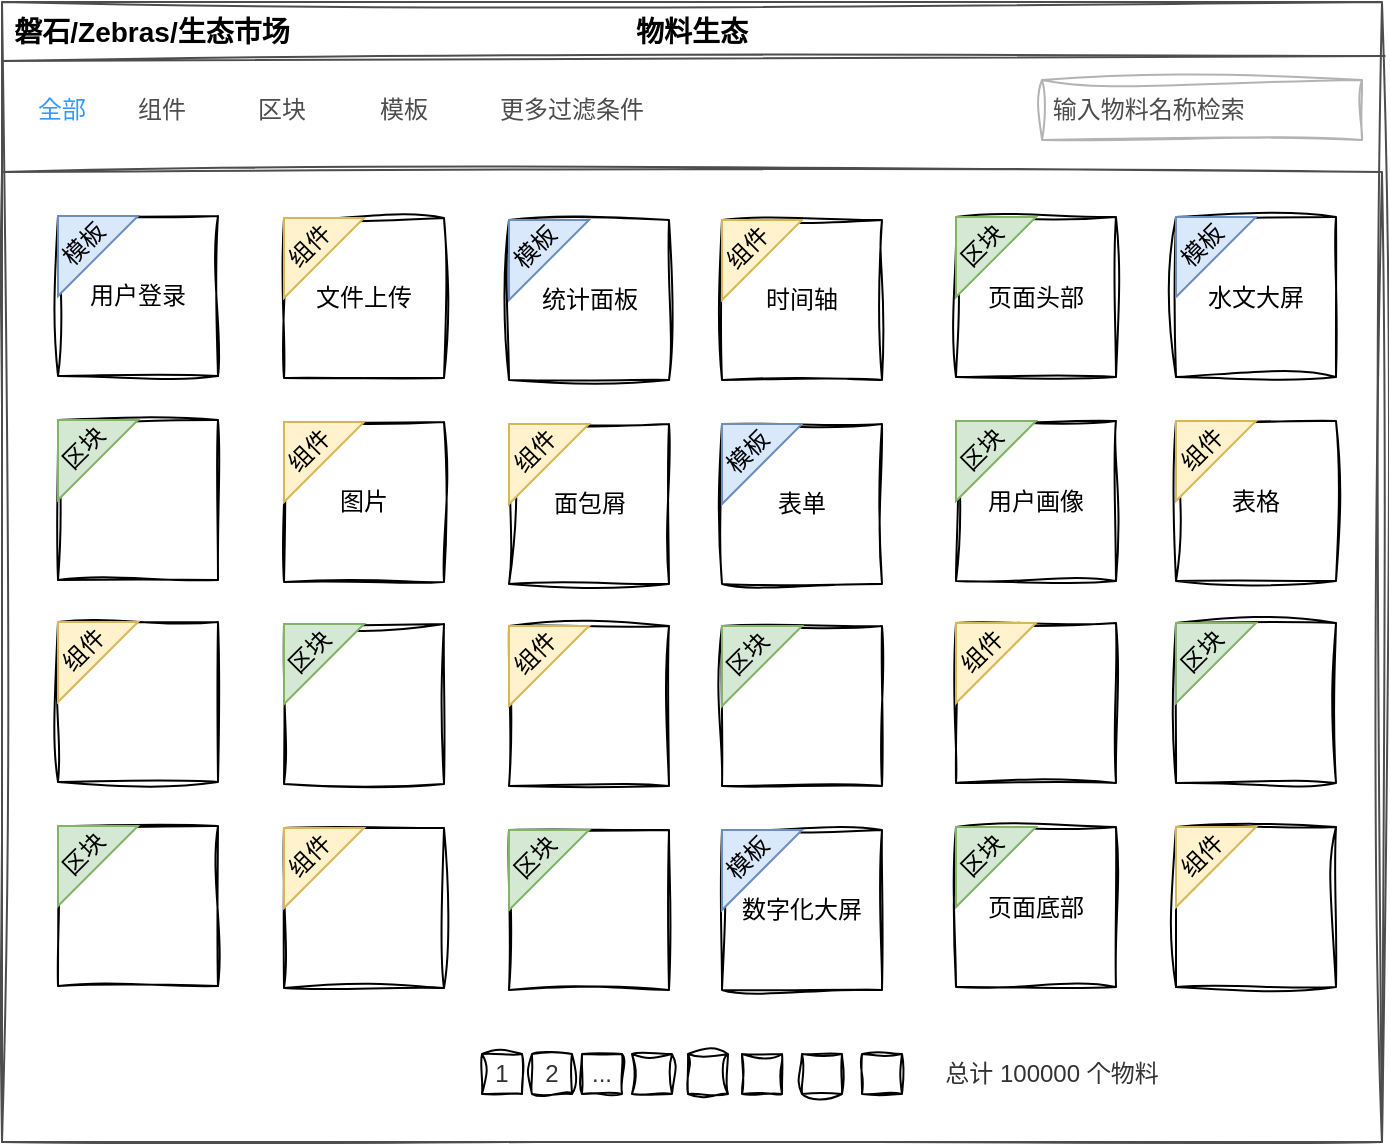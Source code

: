 <mxfile version="23.1.5" type="github">
  <diagram name="第 1 页" id="OyjIwlZL_Nj2LDqeHZL8">
    <mxGraphModel dx="1259" dy="702" grid="1" gridSize="10" guides="1" tooltips="1" connect="1" arrows="1" fold="1" page="1" pageScale="1" pageWidth="827" pageHeight="1169" math="0" shadow="0">
      <root>
        <mxCell id="0" />
        <mxCell id="1" parent="0" />
        <mxCell id="6N8xe3_TxVTpXBkaAM9S-1" value="" style="rounded=0;whiteSpace=wrap;html=1;fillColor=none;strokeColor=#4D4D4D;shadow=0;sketch=1;curveFitting=1;jiggle=2;" vertex="1" parent="1">
          <mxGeometry x="60" y="140" width="690" height="570" as="geometry" />
        </mxCell>
        <mxCell id="6N8xe3_TxVTpXBkaAM9S-2" value="" style="rounded=0;whiteSpace=wrap;html=1;fillColor=none;strokeColor=#4D4D4D;shadow=0;sketch=1;curveFitting=1;jiggle=2;" vertex="1" parent="1">
          <mxGeometry x="60" y="225" width="690" height="485" as="geometry" />
        </mxCell>
        <mxCell id="6N8xe3_TxVTpXBkaAM9S-4" value="物料生态" style="text;html=1;align=center;verticalAlign=middle;whiteSpace=wrap;rounded=0;fontSize=14;fontStyle=1;shadow=0;sketch=1;curveFitting=1;jiggle=2;" vertex="1" parent="1">
          <mxGeometry x="375" y="140" width="60" height="30" as="geometry" />
        </mxCell>
        <mxCell id="6N8xe3_TxVTpXBkaAM9S-5" value="磐石/Zebras/生态市场" style="text;html=1;align=center;verticalAlign=middle;whiteSpace=wrap;rounded=0;fontSize=14;fontStyle=1;shadow=0;sketch=1;curveFitting=1;jiggle=2;" vertex="1" parent="1">
          <mxGeometry x="60" y="140" width="150" height="30" as="geometry" />
        </mxCell>
        <mxCell id="6N8xe3_TxVTpXBkaAM9S-6" value="&lt;font color=&quot;#4d4d4d&quot;&gt;&amp;nbsp;输入物料名称检索&lt;/font&gt;" style="text;html=1;align=left;verticalAlign=middle;whiteSpace=wrap;rounded=0;strokeColor=#B3B3B3;shadow=0;sketch=1;curveFitting=1;jiggle=2;" vertex="1" parent="1">
          <mxGeometry x="580" y="179" width="160" height="30" as="geometry" />
        </mxCell>
        <mxCell id="6N8xe3_TxVTpXBkaAM9S-7" value="全部" style="text;html=1;align=center;verticalAlign=middle;whiteSpace=wrap;rounded=0;fontColor=#3399FF;shadow=0;sketch=1;curveFitting=1;jiggle=2;" vertex="1" parent="1">
          <mxGeometry x="60" y="179" width="60" height="30" as="geometry" />
        </mxCell>
        <mxCell id="6N8xe3_TxVTpXBkaAM9S-8" value="组件" style="text;html=1;align=center;verticalAlign=middle;whiteSpace=wrap;rounded=0;fontColor=#4D4D4D;shadow=0;sketch=1;curveFitting=1;jiggle=2;" vertex="1" parent="1">
          <mxGeometry x="120" y="179" width="40" height="30" as="geometry" />
        </mxCell>
        <mxCell id="6N8xe3_TxVTpXBkaAM9S-9" value="&lt;font&gt;区块&lt;/font&gt;" style="text;html=1;align=center;verticalAlign=middle;whiteSpace=wrap;rounded=0;shadow=0;fontColor=#4D4D4D;sketch=1;curveFitting=1;jiggle=2;" vertex="1" parent="1">
          <mxGeometry x="180" y="179" width="40" height="30" as="geometry" />
        </mxCell>
        <mxCell id="6N8xe3_TxVTpXBkaAM9S-10" value="&lt;font&gt;模板&lt;/font&gt;" style="text;html=1;align=center;verticalAlign=middle;whiteSpace=wrap;rounded=0;shadow=0;fontColor=#4D4D4D;sketch=1;curveFitting=1;jiggle=2;" vertex="1" parent="1">
          <mxGeometry x="241" y="179" width="40" height="30" as="geometry" />
        </mxCell>
        <mxCell id="6N8xe3_TxVTpXBkaAM9S-12" value="" style="whiteSpace=wrap;html=1;aspect=fixed;fillColor=none;shadow=0;fontColor=#333333;sketch=1;curveFitting=1;jiggle=2;" vertex="1" parent="1">
          <mxGeometry x="403" y="666" width="20" height="20" as="geometry" />
        </mxCell>
        <mxCell id="6N8xe3_TxVTpXBkaAM9S-13" value="" style="whiteSpace=wrap;html=1;aspect=fixed;fillColor=none;shadow=0;fontColor=#333333;sketch=1;curveFitting=1;jiggle=2;" vertex="1" parent="1">
          <mxGeometry x="375" y="666" width="20" height="20" as="geometry" />
        </mxCell>
        <mxCell id="6N8xe3_TxVTpXBkaAM9S-14" value="..." style="whiteSpace=wrap;html=1;aspect=fixed;fillColor=none;shadow=0;fontColor=#333333;sketch=1;curveFitting=1;jiggle=2;" vertex="1" parent="1">
          <mxGeometry x="350" y="666" width="20" height="20" as="geometry" />
        </mxCell>
        <mxCell id="6N8xe3_TxVTpXBkaAM9S-15" value="2" style="whiteSpace=wrap;html=1;aspect=fixed;fillColor=none;shadow=0;fontColor=#333333;sketch=1;curveFitting=1;jiggle=2;" vertex="1" parent="1">
          <mxGeometry x="325" y="666" width="20" height="20" as="geometry" />
        </mxCell>
        <mxCell id="6N8xe3_TxVTpXBkaAM9S-16" value="1" style="whiteSpace=wrap;html=1;aspect=fixed;fillColor=none;shadow=0;fontColor=#333333;sketch=1;curveFitting=1;jiggle=2;" vertex="1" parent="1">
          <mxGeometry x="300" y="666" width="20" height="20" as="geometry" />
        </mxCell>
        <mxCell id="6N8xe3_TxVTpXBkaAM9S-17" value="" style="whiteSpace=wrap;html=1;aspect=fixed;fillColor=none;shadow=0;fontColor=#333333;sketch=1;curveFitting=1;jiggle=2;" vertex="1" parent="1">
          <mxGeometry x="430" y="666" width="20" height="20" as="geometry" />
        </mxCell>
        <mxCell id="6N8xe3_TxVTpXBkaAM9S-18" value="" style="whiteSpace=wrap;html=1;aspect=fixed;fillColor=none;shadow=0;fontColor=#333333;sketch=1;curveFitting=1;jiggle=2;" vertex="1" parent="1">
          <mxGeometry x="460" y="666" width="20" height="20" as="geometry" />
        </mxCell>
        <mxCell id="6N8xe3_TxVTpXBkaAM9S-19" value="" style="whiteSpace=wrap;html=1;aspect=fixed;fillColor=none;shadow=0;fontColor=#333333;sketch=1;curveFitting=1;jiggle=2;" vertex="1" parent="1">
          <mxGeometry x="490" y="666" width="20" height="20" as="geometry" />
        </mxCell>
        <mxCell id="6N8xe3_TxVTpXBkaAM9S-20" value="总计 100000 个物料" style="text;html=1;align=center;verticalAlign=middle;whiteSpace=wrap;rounded=0;shadow=0;fontColor=#333333;sketch=1;curveFitting=1;jiggle=2;" vertex="1" parent="1">
          <mxGeometry x="530" y="661" width="110" height="30" as="geometry" />
        </mxCell>
        <mxCell id="6N8xe3_TxVTpXBkaAM9S-21" value="" style="endArrow=none;html=1;rounded=0;entryX=1.002;entryY=0.034;entryDx=0;entryDy=0;entryPerimeter=0;exitX=0;exitY=0.75;exitDx=0;exitDy=0;strokeColor=#4D4D4D;shadow=0;sketch=1;curveFitting=1;jiggle=2;" edge="1" parent="1">
          <mxGeometry width="50" height="50" relative="1" as="geometry">
            <mxPoint x="60" y="169.5" as="sourcePoint" />
            <mxPoint x="751.38" y="167.06" as="targetPoint" />
          </mxGeometry>
        </mxCell>
        <mxCell id="6N8xe3_TxVTpXBkaAM9S-118" value="&lt;font color=&quot;#4d4d4d&quot;&gt;更多过滤条件&lt;/font&gt;" style="text;html=1;align=center;verticalAlign=middle;whiteSpace=wrap;rounded=0;shadow=0;fontColor=#333333;fillColor=none;strokeColor=none;sketch=1;curveFitting=1;jiggle=2;" vertex="1" parent="1">
          <mxGeometry x="300" y="179" width="90" height="30" as="geometry" />
        </mxCell>
        <mxCell id="6N8xe3_TxVTpXBkaAM9S-120" value="用户登录" style="whiteSpace=wrap;html=1;aspect=fixed;sketch=1;curveFitting=1;jiggle=2;" vertex="1" parent="1">
          <mxGeometry x="88" y="247" width="80" height="80" as="geometry" />
        </mxCell>
        <mxCell id="6N8xe3_TxVTpXBkaAM9S-123" value="" style="verticalLabelPosition=bottom;verticalAlign=top;html=1;shape=mxgraph.basic.orthogonal_triangle;direction=south;fillColor=#dae8fc;strokeColor=#6c8ebf;" vertex="1" parent="1">
          <mxGeometry x="88" y="247" width="40" height="40" as="geometry" />
        </mxCell>
        <mxCell id="6N8xe3_TxVTpXBkaAM9S-124" value="模板" style="text;html=1;align=center;verticalAlign=middle;whiteSpace=wrap;rounded=0;rotation=-45;" vertex="1" parent="1">
          <mxGeometry x="71" y="246" width="60" height="30" as="geometry" />
        </mxCell>
        <mxCell id="6N8xe3_TxVTpXBkaAM9S-136" value="文件上传" style="whiteSpace=wrap;html=1;aspect=fixed;sketch=1;curveFitting=1;jiggle=2;" vertex="1" parent="1">
          <mxGeometry x="201" y="248" width="80" height="80" as="geometry" />
        </mxCell>
        <mxCell id="6N8xe3_TxVTpXBkaAM9S-137" value="" style="verticalLabelPosition=bottom;verticalAlign=top;html=1;shape=mxgraph.basic.orthogonal_triangle;direction=south;fillColor=#fff2cc;strokeColor=#d6b656;" vertex="1" parent="1">
          <mxGeometry x="201" y="248" width="40" height="40" as="geometry" />
        </mxCell>
        <mxCell id="6N8xe3_TxVTpXBkaAM9S-138" value="组件" style="text;html=1;align=center;verticalAlign=middle;whiteSpace=wrap;rounded=0;rotation=-45;" vertex="1" parent="1">
          <mxGeometry x="184" y="247" width="60" height="30" as="geometry" />
        </mxCell>
        <mxCell id="6N8xe3_TxVTpXBkaAM9S-139" value="统计面板" style="whiteSpace=wrap;html=1;aspect=fixed;sketch=1;curveFitting=1;jiggle=2;" vertex="1" parent="1">
          <mxGeometry x="313.5" y="249" width="80" height="80" as="geometry" />
        </mxCell>
        <mxCell id="6N8xe3_TxVTpXBkaAM9S-140" value="" style="verticalLabelPosition=bottom;verticalAlign=top;html=1;shape=mxgraph.basic.orthogonal_triangle;direction=south;fillColor=#dae8fc;strokeColor=#6c8ebf;" vertex="1" parent="1">
          <mxGeometry x="313.5" y="249" width="40" height="40" as="geometry" />
        </mxCell>
        <mxCell id="6N8xe3_TxVTpXBkaAM9S-141" value="模板" style="text;html=1;align=center;verticalAlign=middle;whiteSpace=wrap;rounded=0;rotation=-45;" vertex="1" parent="1">
          <mxGeometry x="296.5" y="248" width="60" height="30" as="geometry" />
        </mxCell>
        <mxCell id="6N8xe3_TxVTpXBkaAM9S-142" value="时间轴" style="whiteSpace=wrap;html=1;aspect=fixed;sketch=1;curveFitting=1;jiggle=2;" vertex="1" parent="1">
          <mxGeometry x="420" y="249" width="80" height="80" as="geometry" />
        </mxCell>
        <mxCell id="6N8xe3_TxVTpXBkaAM9S-143" value="" style="verticalLabelPosition=bottom;verticalAlign=top;html=1;shape=mxgraph.basic.orthogonal_triangle;direction=south;fillColor=#fff2cc;strokeColor=#d6b656;" vertex="1" parent="1">
          <mxGeometry x="420" y="249" width="40" height="40" as="geometry" />
        </mxCell>
        <mxCell id="6N8xe3_TxVTpXBkaAM9S-144" value="组件" style="text;html=1;align=center;verticalAlign=middle;whiteSpace=wrap;rounded=0;rotation=-45;" vertex="1" parent="1">
          <mxGeometry x="403" y="248" width="60" height="30" as="geometry" />
        </mxCell>
        <mxCell id="6N8xe3_TxVTpXBkaAM9S-145" value="页面头部" style="whiteSpace=wrap;html=1;aspect=fixed;sketch=1;curveFitting=1;jiggle=2;" vertex="1" parent="1">
          <mxGeometry x="537" y="247.5" width="80" height="80" as="geometry" />
        </mxCell>
        <mxCell id="6N8xe3_TxVTpXBkaAM9S-146" value="" style="verticalLabelPosition=bottom;verticalAlign=top;html=1;shape=mxgraph.basic.orthogonal_triangle;direction=south;fillColor=#d5e8d4;strokeColor=#82b366;" vertex="1" parent="1">
          <mxGeometry x="537" y="247.5" width="40" height="40" as="geometry" />
        </mxCell>
        <mxCell id="6N8xe3_TxVTpXBkaAM9S-147" value="区块" style="text;html=1;align=center;verticalAlign=middle;whiteSpace=wrap;rounded=0;rotation=-45;" vertex="1" parent="1">
          <mxGeometry x="520" y="246.5" width="60" height="30" as="geometry" />
        </mxCell>
        <mxCell id="6N8xe3_TxVTpXBkaAM9S-148" value="水文大屏" style="whiteSpace=wrap;html=1;aspect=fixed;sketch=1;curveFitting=1;jiggle=2;" vertex="1" parent="1">
          <mxGeometry x="647" y="247.5" width="80" height="80" as="geometry" />
        </mxCell>
        <mxCell id="6N8xe3_TxVTpXBkaAM9S-149" value="" style="verticalLabelPosition=bottom;verticalAlign=top;html=1;shape=mxgraph.basic.orthogonal_triangle;direction=south;fillColor=#dae8fc;strokeColor=#6c8ebf;" vertex="1" parent="1">
          <mxGeometry x="647" y="247.5" width="40" height="40" as="geometry" />
        </mxCell>
        <mxCell id="6N8xe3_TxVTpXBkaAM9S-150" value="模板" style="text;html=1;align=center;verticalAlign=middle;whiteSpace=wrap;rounded=0;rotation=-45;" vertex="1" parent="1">
          <mxGeometry x="630" y="246.5" width="60" height="30" as="geometry" />
        </mxCell>
        <mxCell id="6N8xe3_TxVTpXBkaAM9S-151" value="" style="whiteSpace=wrap;html=1;aspect=fixed;sketch=1;curveFitting=1;jiggle=2;" vertex="1" parent="1">
          <mxGeometry x="88" y="349" width="80" height="80" as="geometry" />
        </mxCell>
        <mxCell id="6N8xe3_TxVTpXBkaAM9S-152" value="" style="verticalLabelPosition=bottom;verticalAlign=top;html=1;shape=mxgraph.basic.orthogonal_triangle;direction=south;fillColor=#d5e8d4;strokeColor=#82b366;" vertex="1" parent="1">
          <mxGeometry x="88" y="349" width="40" height="40" as="geometry" />
        </mxCell>
        <mxCell id="6N8xe3_TxVTpXBkaAM9S-153" value="区块" style="text;html=1;align=center;verticalAlign=middle;whiteSpace=wrap;rounded=0;rotation=-45;" vertex="1" parent="1">
          <mxGeometry x="71" y="348" width="60" height="30" as="geometry" />
        </mxCell>
        <mxCell id="6N8xe3_TxVTpXBkaAM9S-154" value="图片" style="whiteSpace=wrap;html=1;aspect=fixed;sketch=1;curveFitting=1;jiggle=2;" vertex="1" parent="1">
          <mxGeometry x="201" y="350" width="80" height="80" as="geometry" />
        </mxCell>
        <mxCell id="6N8xe3_TxVTpXBkaAM9S-155" value="" style="verticalLabelPosition=bottom;verticalAlign=top;html=1;shape=mxgraph.basic.orthogonal_triangle;direction=south;fillColor=#fff2cc;strokeColor=#d6b656;" vertex="1" parent="1">
          <mxGeometry x="201" y="350" width="40" height="40" as="geometry" />
        </mxCell>
        <mxCell id="6N8xe3_TxVTpXBkaAM9S-156" value="组件" style="text;html=1;align=center;verticalAlign=middle;whiteSpace=wrap;rounded=0;rotation=-45;" vertex="1" parent="1">
          <mxGeometry x="184.35" y="349.85" width="60" height="29" as="geometry" />
        </mxCell>
        <mxCell id="6N8xe3_TxVTpXBkaAM9S-157" value="面包屑" style="whiteSpace=wrap;html=1;aspect=fixed;sketch=1;curveFitting=1;jiggle=2;" vertex="1" parent="1">
          <mxGeometry x="313.5" y="351" width="80" height="80" as="geometry" />
        </mxCell>
        <mxCell id="6N8xe3_TxVTpXBkaAM9S-158" value="" style="verticalLabelPosition=bottom;verticalAlign=top;html=1;shape=mxgraph.basic.orthogonal_triangle;direction=south;fillColor=#fff2cc;strokeColor=#d6b656;" vertex="1" parent="1">
          <mxGeometry x="313.5" y="351" width="40" height="40" as="geometry" />
        </mxCell>
        <mxCell id="6N8xe3_TxVTpXBkaAM9S-159" value="组件" style="text;html=1;align=center;verticalAlign=middle;whiteSpace=wrap;rounded=0;rotation=-45;" vertex="1" parent="1">
          <mxGeometry x="296.5" y="350" width="60" height="30" as="geometry" />
        </mxCell>
        <mxCell id="6N8xe3_TxVTpXBkaAM9S-160" value="表单" style="whiteSpace=wrap;html=1;aspect=fixed;sketch=1;curveFitting=1;jiggle=2;" vertex="1" parent="1">
          <mxGeometry x="420" y="351" width="80" height="80" as="geometry" />
        </mxCell>
        <mxCell id="6N8xe3_TxVTpXBkaAM9S-161" value="" style="verticalLabelPosition=bottom;verticalAlign=top;html=1;shape=mxgraph.basic.orthogonal_triangle;direction=south;fillColor=#dae8fc;strokeColor=#6c8ebf;" vertex="1" parent="1">
          <mxGeometry x="420" y="351" width="40" height="40" as="geometry" />
        </mxCell>
        <mxCell id="6N8xe3_TxVTpXBkaAM9S-162" value="模板" style="text;html=1;align=center;verticalAlign=middle;whiteSpace=wrap;rounded=0;rotation=-45;" vertex="1" parent="1">
          <mxGeometry x="403" y="350" width="60" height="30" as="geometry" />
        </mxCell>
        <mxCell id="6N8xe3_TxVTpXBkaAM9S-163" value="用户画像" style="whiteSpace=wrap;html=1;aspect=fixed;sketch=1;curveFitting=1;jiggle=2;" vertex="1" parent="1">
          <mxGeometry x="537" y="349.5" width="80" height="80" as="geometry" />
        </mxCell>
        <mxCell id="6N8xe3_TxVTpXBkaAM9S-164" value="" style="verticalLabelPosition=bottom;verticalAlign=top;html=1;shape=mxgraph.basic.orthogonal_triangle;direction=south;fillColor=#d5e8d4;strokeColor=#82b366;" vertex="1" parent="1">
          <mxGeometry x="537" y="349.5" width="40" height="40" as="geometry" />
        </mxCell>
        <mxCell id="6N8xe3_TxVTpXBkaAM9S-165" value="区块" style="text;html=1;align=center;verticalAlign=middle;whiteSpace=wrap;rounded=0;rotation=-45;" vertex="1" parent="1">
          <mxGeometry x="520" y="348.5" width="60" height="30" as="geometry" />
        </mxCell>
        <mxCell id="6N8xe3_TxVTpXBkaAM9S-166" value="表格" style="whiteSpace=wrap;html=1;aspect=fixed;sketch=1;curveFitting=1;jiggle=2;" vertex="1" parent="1">
          <mxGeometry x="647" y="349.5" width="80" height="80" as="geometry" />
        </mxCell>
        <mxCell id="6N8xe3_TxVTpXBkaAM9S-167" value="" style="verticalLabelPosition=bottom;verticalAlign=top;html=1;shape=mxgraph.basic.orthogonal_triangle;direction=south;fillColor=#fff2cc;strokeColor=#d6b656;" vertex="1" parent="1">
          <mxGeometry x="647" y="349.5" width="40" height="40" as="geometry" />
        </mxCell>
        <mxCell id="6N8xe3_TxVTpXBkaAM9S-168" value="组件" style="text;html=1;align=center;verticalAlign=middle;whiteSpace=wrap;rounded=0;rotation=-45;" vertex="1" parent="1">
          <mxGeometry x="630" y="348.5" width="60" height="30" as="geometry" />
        </mxCell>
        <mxCell id="6N8xe3_TxVTpXBkaAM9S-169" value="" style="whiteSpace=wrap;html=1;aspect=fixed;sketch=1;curveFitting=1;jiggle=2;" vertex="1" parent="1">
          <mxGeometry x="88" y="450" width="80" height="80" as="geometry" />
        </mxCell>
        <mxCell id="6N8xe3_TxVTpXBkaAM9S-170" value="" style="verticalLabelPosition=bottom;verticalAlign=top;html=1;shape=mxgraph.basic.orthogonal_triangle;direction=south;fillColor=#fff2cc;strokeColor=#d6b656;" vertex="1" parent="1">
          <mxGeometry x="88" y="450" width="40" height="40" as="geometry" />
        </mxCell>
        <mxCell id="6N8xe3_TxVTpXBkaAM9S-171" value="组件" style="text;html=1;align=center;verticalAlign=middle;whiteSpace=wrap;rounded=0;rotation=-45;" vertex="1" parent="1">
          <mxGeometry x="71" y="449" width="60" height="30" as="geometry" />
        </mxCell>
        <mxCell id="6N8xe3_TxVTpXBkaAM9S-172" value="" style="whiteSpace=wrap;html=1;aspect=fixed;sketch=1;curveFitting=1;jiggle=2;" vertex="1" parent="1">
          <mxGeometry x="201" y="451" width="80" height="80" as="geometry" />
        </mxCell>
        <mxCell id="6N8xe3_TxVTpXBkaAM9S-173" value="" style="verticalLabelPosition=bottom;verticalAlign=top;html=1;shape=mxgraph.basic.orthogonal_triangle;direction=south;fillColor=#d5e8d4;strokeColor=#82b366;" vertex="1" parent="1">
          <mxGeometry x="201" y="451" width="40" height="40" as="geometry" />
        </mxCell>
        <mxCell id="6N8xe3_TxVTpXBkaAM9S-174" value="区块" style="text;html=1;align=center;verticalAlign=middle;whiteSpace=wrap;rounded=0;rotation=-45;" vertex="1" parent="1">
          <mxGeometry x="184" y="450" width="60" height="30" as="geometry" />
        </mxCell>
        <mxCell id="6N8xe3_TxVTpXBkaAM9S-175" value="" style="whiteSpace=wrap;html=1;aspect=fixed;sketch=1;curveFitting=1;jiggle=2;" vertex="1" parent="1">
          <mxGeometry x="313.5" y="452" width="80" height="80" as="geometry" />
        </mxCell>
        <mxCell id="6N8xe3_TxVTpXBkaAM9S-176" value="" style="verticalLabelPosition=bottom;verticalAlign=top;html=1;shape=mxgraph.basic.orthogonal_triangle;direction=south;fillColor=#fff2cc;strokeColor=#d6b656;" vertex="1" parent="1">
          <mxGeometry x="313.5" y="452" width="40" height="40" as="geometry" />
        </mxCell>
        <mxCell id="6N8xe3_TxVTpXBkaAM9S-177" value="组件" style="text;html=1;align=center;verticalAlign=middle;whiteSpace=wrap;rounded=0;rotation=-45;" vertex="1" parent="1">
          <mxGeometry x="296.5" y="451" width="60" height="30" as="geometry" />
        </mxCell>
        <mxCell id="6N8xe3_TxVTpXBkaAM9S-178" value="" style="whiteSpace=wrap;html=1;aspect=fixed;sketch=1;curveFitting=1;jiggle=2;" vertex="1" parent="1">
          <mxGeometry x="420" y="452" width="80" height="80" as="geometry" />
        </mxCell>
        <mxCell id="6N8xe3_TxVTpXBkaAM9S-179" value="" style="verticalLabelPosition=bottom;verticalAlign=top;html=1;shape=mxgraph.basic.orthogonal_triangle;direction=south;fillColor=#d5e8d4;strokeColor=#82b366;" vertex="1" parent="1">
          <mxGeometry x="420" y="452" width="40" height="40" as="geometry" />
        </mxCell>
        <mxCell id="6N8xe3_TxVTpXBkaAM9S-180" value="区块" style="text;html=1;align=center;verticalAlign=middle;whiteSpace=wrap;rounded=0;rotation=-45;" vertex="1" parent="1">
          <mxGeometry x="403" y="451" width="60" height="30" as="geometry" />
        </mxCell>
        <mxCell id="6N8xe3_TxVTpXBkaAM9S-181" value="" style="whiteSpace=wrap;html=1;aspect=fixed;sketch=1;curveFitting=1;jiggle=2;" vertex="1" parent="1">
          <mxGeometry x="537" y="450.5" width="80" height="80" as="geometry" />
        </mxCell>
        <mxCell id="6N8xe3_TxVTpXBkaAM9S-182" value="" style="verticalLabelPosition=bottom;verticalAlign=top;html=1;shape=mxgraph.basic.orthogonal_triangle;direction=south;fillColor=#fff2cc;strokeColor=#d6b656;" vertex="1" parent="1">
          <mxGeometry x="537" y="450.5" width="40" height="40" as="geometry" />
        </mxCell>
        <mxCell id="6N8xe3_TxVTpXBkaAM9S-183" value="组件" style="text;html=1;align=center;verticalAlign=middle;whiteSpace=wrap;rounded=0;rotation=-45;" vertex="1" parent="1">
          <mxGeometry x="520" y="449.5" width="60" height="30" as="geometry" />
        </mxCell>
        <mxCell id="6N8xe3_TxVTpXBkaAM9S-184" value="" style="whiteSpace=wrap;html=1;aspect=fixed;sketch=1;curveFitting=1;jiggle=2;" vertex="1" parent="1">
          <mxGeometry x="647" y="450.5" width="80" height="80" as="geometry" />
        </mxCell>
        <mxCell id="6N8xe3_TxVTpXBkaAM9S-185" value="" style="verticalLabelPosition=bottom;verticalAlign=top;html=1;shape=mxgraph.basic.orthogonal_triangle;direction=south;fillColor=#d5e8d4;strokeColor=#82b366;" vertex="1" parent="1">
          <mxGeometry x="647" y="450.5" width="40" height="40" as="geometry" />
        </mxCell>
        <mxCell id="6N8xe3_TxVTpXBkaAM9S-186" value="区块" style="text;html=1;align=center;verticalAlign=middle;whiteSpace=wrap;rounded=0;rotation=-45;" vertex="1" parent="1">
          <mxGeometry x="630" y="449.5" width="60" height="30" as="geometry" />
        </mxCell>
        <mxCell id="6N8xe3_TxVTpXBkaAM9S-187" value="" style="whiteSpace=wrap;html=1;aspect=fixed;sketch=1;curveFitting=1;jiggle=2;" vertex="1" parent="1">
          <mxGeometry x="88" y="552" width="80" height="80" as="geometry" />
        </mxCell>
        <mxCell id="6N8xe3_TxVTpXBkaAM9S-188" value="" style="verticalLabelPosition=bottom;verticalAlign=top;html=1;shape=mxgraph.basic.orthogonal_triangle;direction=south;fillColor=#d5e8d4;strokeColor=#82b366;" vertex="1" parent="1">
          <mxGeometry x="88" y="552" width="40" height="40" as="geometry" />
        </mxCell>
        <mxCell id="6N8xe3_TxVTpXBkaAM9S-189" value="区块" style="text;html=1;align=center;verticalAlign=middle;whiteSpace=wrap;rounded=0;rotation=-45;" vertex="1" parent="1">
          <mxGeometry x="71" y="551" width="60" height="30" as="geometry" />
        </mxCell>
        <mxCell id="6N8xe3_TxVTpXBkaAM9S-190" value="" style="whiteSpace=wrap;html=1;aspect=fixed;sketch=1;curveFitting=1;jiggle=2;" vertex="1" parent="1">
          <mxGeometry x="201" y="553" width="80" height="80" as="geometry" />
        </mxCell>
        <mxCell id="6N8xe3_TxVTpXBkaAM9S-191" value="" style="verticalLabelPosition=bottom;verticalAlign=top;html=1;shape=mxgraph.basic.orthogonal_triangle;direction=south;fillColor=#fff2cc;strokeColor=#d6b656;" vertex="1" parent="1">
          <mxGeometry x="201" y="553" width="40" height="40" as="geometry" />
        </mxCell>
        <mxCell id="6N8xe3_TxVTpXBkaAM9S-192" value="组件" style="text;html=1;align=center;verticalAlign=middle;whiteSpace=wrap;rounded=0;rotation=-45;" vertex="1" parent="1">
          <mxGeometry x="184" y="552" width="60" height="30" as="geometry" />
        </mxCell>
        <mxCell id="6N8xe3_TxVTpXBkaAM9S-193" value="" style="whiteSpace=wrap;html=1;aspect=fixed;sketch=1;curveFitting=1;jiggle=2;" vertex="1" parent="1">
          <mxGeometry x="313.5" y="554" width="80" height="80" as="geometry" />
        </mxCell>
        <mxCell id="6N8xe3_TxVTpXBkaAM9S-194" value="" style="verticalLabelPosition=bottom;verticalAlign=top;html=1;shape=mxgraph.basic.orthogonal_triangle;direction=south;fillColor=#d5e8d4;strokeColor=#82b366;" vertex="1" parent="1">
          <mxGeometry x="313.5" y="554" width="40" height="40" as="geometry" />
        </mxCell>
        <mxCell id="6N8xe3_TxVTpXBkaAM9S-195" value="区块" style="text;html=1;align=center;verticalAlign=middle;whiteSpace=wrap;rounded=0;rotation=-45;" vertex="1" parent="1">
          <mxGeometry x="296.5" y="553" width="60" height="30" as="geometry" />
        </mxCell>
        <mxCell id="6N8xe3_TxVTpXBkaAM9S-196" value="数字化大屏" style="whiteSpace=wrap;html=1;aspect=fixed;sketch=1;curveFitting=1;jiggle=2;" vertex="1" parent="1">
          <mxGeometry x="420" y="554" width="80" height="80" as="geometry" />
        </mxCell>
        <mxCell id="6N8xe3_TxVTpXBkaAM9S-197" value="" style="verticalLabelPosition=bottom;verticalAlign=top;html=1;shape=mxgraph.basic.orthogonal_triangle;direction=south;fillColor=#dae8fc;strokeColor=#6c8ebf;" vertex="1" parent="1">
          <mxGeometry x="420" y="554" width="40" height="40" as="geometry" />
        </mxCell>
        <mxCell id="6N8xe3_TxVTpXBkaAM9S-198" value="模板" style="text;html=1;align=center;verticalAlign=middle;whiteSpace=wrap;rounded=0;rotation=-45;" vertex="1" parent="1">
          <mxGeometry x="403" y="553" width="60" height="30" as="geometry" />
        </mxCell>
        <mxCell id="6N8xe3_TxVTpXBkaAM9S-199" value="页面底部" style="whiteSpace=wrap;html=1;aspect=fixed;sketch=1;curveFitting=1;jiggle=2;" vertex="1" parent="1">
          <mxGeometry x="537" y="552.5" width="80" height="80" as="geometry" />
        </mxCell>
        <mxCell id="6N8xe3_TxVTpXBkaAM9S-200" value="" style="verticalLabelPosition=bottom;verticalAlign=top;html=1;shape=mxgraph.basic.orthogonal_triangle;direction=south;fillColor=#d5e8d4;strokeColor=#82b366;" vertex="1" parent="1">
          <mxGeometry x="537" y="552.5" width="40" height="40" as="geometry" />
        </mxCell>
        <mxCell id="6N8xe3_TxVTpXBkaAM9S-201" value="区块" style="text;html=1;align=center;verticalAlign=middle;whiteSpace=wrap;rounded=0;rotation=-45;" vertex="1" parent="1">
          <mxGeometry x="520" y="551.5" width="60" height="30" as="geometry" />
        </mxCell>
        <mxCell id="6N8xe3_TxVTpXBkaAM9S-202" value="" style="whiteSpace=wrap;html=1;aspect=fixed;sketch=1;curveFitting=1;jiggle=2;" vertex="1" parent="1">
          <mxGeometry x="647" y="552.5" width="80" height="80" as="geometry" />
        </mxCell>
        <mxCell id="6N8xe3_TxVTpXBkaAM9S-203" value="" style="verticalLabelPosition=bottom;verticalAlign=top;html=1;shape=mxgraph.basic.orthogonal_triangle;direction=south;fillColor=#fff2cc;strokeColor=#d6b656;" vertex="1" parent="1">
          <mxGeometry x="647" y="552.5" width="40" height="40" as="geometry" />
        </mxCell>
        <mxCell id="6N8xe3_TxVTpXBkaAM9S-204" value="组件" style="text;html=1;align=center;verticalAlign=middle;whiteSpace=wrap;rounded=0;rotation=-45;" vertex="1" parent="1">
          <mxGeometry x="630" y="551.5" width="60" height="30" as="geometry" />
        </mxCell>
      </root>
    </mxGraphModel>
  </diagram>
</mxfile>
